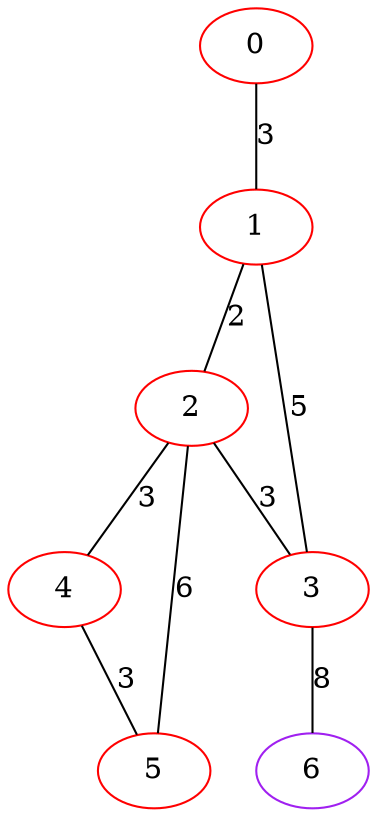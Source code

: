 graph "" {
0 [color=red, weight=1];
1 [color=red, weight=1];
2 [color=red, weight=1];
3 [color=red, weight=1];
4 [color=red, weight=1];
5 [color=red, weight=1];
6 [color=purple, weight=4];
0 -- 1  [key=0, label=3];
1 -- 2  [key=0, label=2];
1 -- 3  [key=0, label=5];
2 -- 3  [key=0, label=3];
2 -- 4  [key=0, label=3];
2 -- 5  [key=0, label=6];
3 -- 6  [key=0, label=8];
4 -- 5  [key=0, label=3];
}
